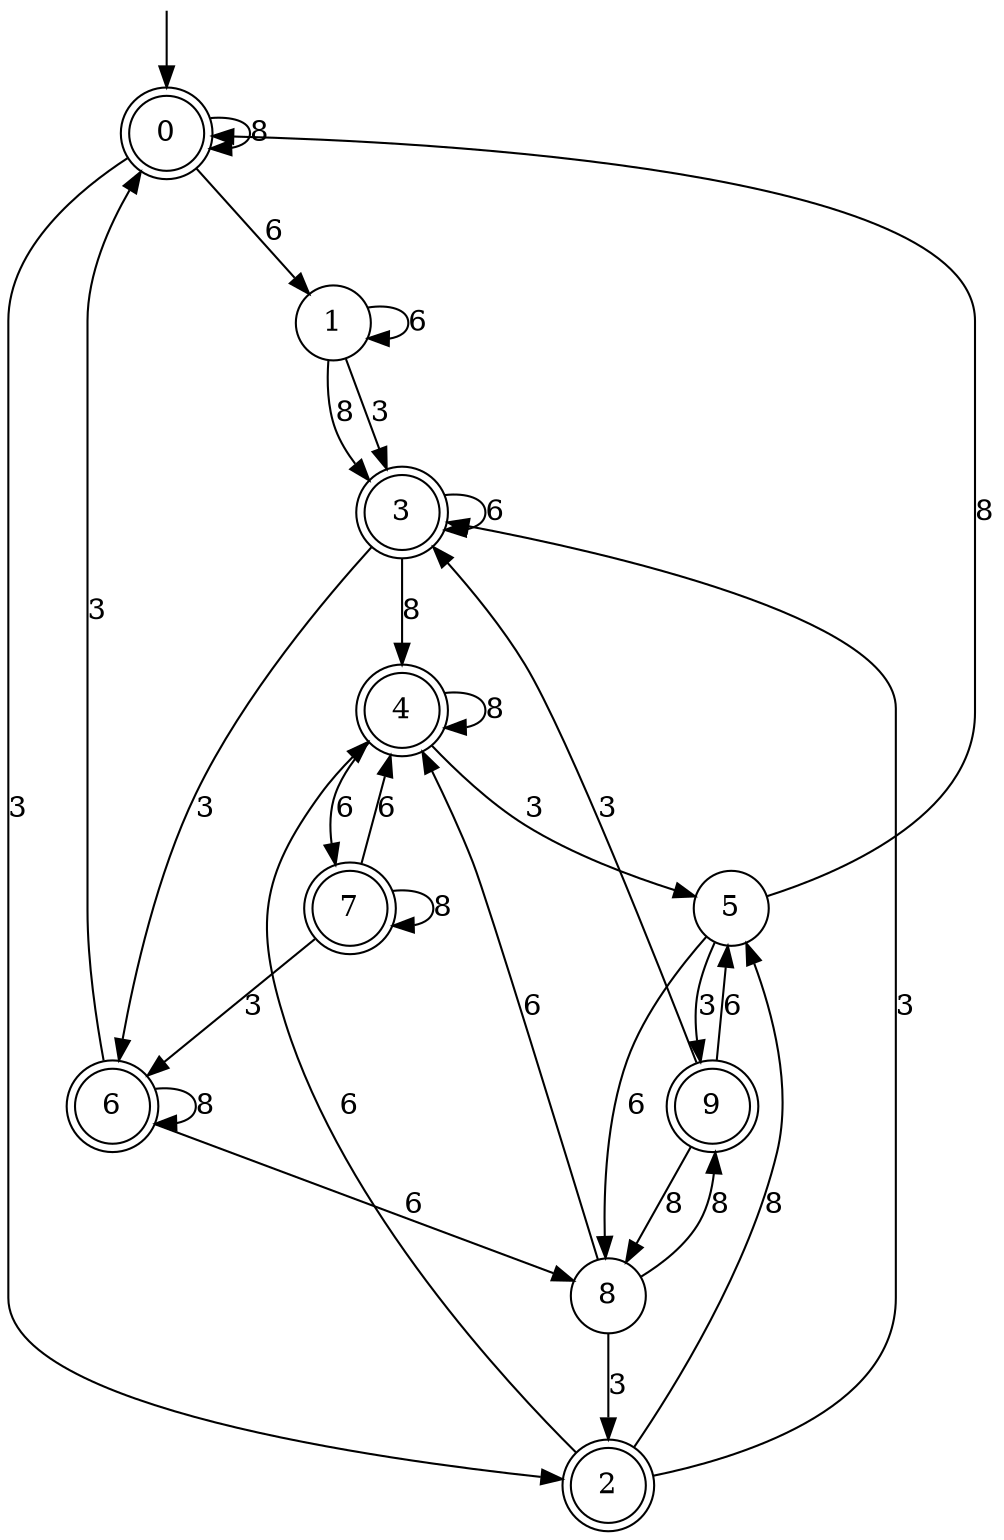 digraph g {

	s0 [shape="doublecircle" label="0"];
	s1 [shape="circle" label="1"];
	s2 [shape="doublecircle" label="2"];
	s3 [shape="doublecircle" label="3"];
	s4 [shape="doublecircle" label="4"];
	s5 [shape="circle" label="5"];
	s6 [shape="doublecircle" label="6"];
	s7 [shape="doublecircle" label="7"];
	s8 [shape="circle" label="8"];
	s9 [shape="doublecircle" label="9"];
	s0 -> s1 [label="6"];
	s0 -> s0 [label="8"];
	s0 -> s2 [label="3"];
	s1 -> s1 [label="6"];
	s1 -> s3 [label="8"];
	s1 -> s3 [label="3"];
	s2 -> s4 [label="6"];
	s2 -> s5 [label="8"];
	s2 -> s3 [label="3"];
	s3 -> s3 [label="6"];
	s3 -> s4 [label="8"];
	s3 -> s6 [label="3"];
	s4 -> s7 [label="6"];
	s4 -> s4 [label="8"];
	s4 -> s5 [label="3"];
	s5 -> s8 [label="6"];
	s5 -> s0 [label="8"];
	s5 -> s9 [label="3"];
	s6 -> s8 [label="6"];
	s6 -> s6 [label="8"];
	s6 -> s0 [label="3"];
	s7 -> s4 [label="6"];
	s7 -> s7 [label="8"];
	s7 -> s6 [label="3"];
	s8 -> s4 [label="6"];
	s8 -> s9 [label="8"];
	s8 -> s2 [label="3"];
	s9 -> s5 [label="6"];
	s9 -> s8 [label="8"];
	s9 -> s3 [label="3"];

__start0 [label="" shape="none" width="0" height="0"];
__start0 -> s0;

}
